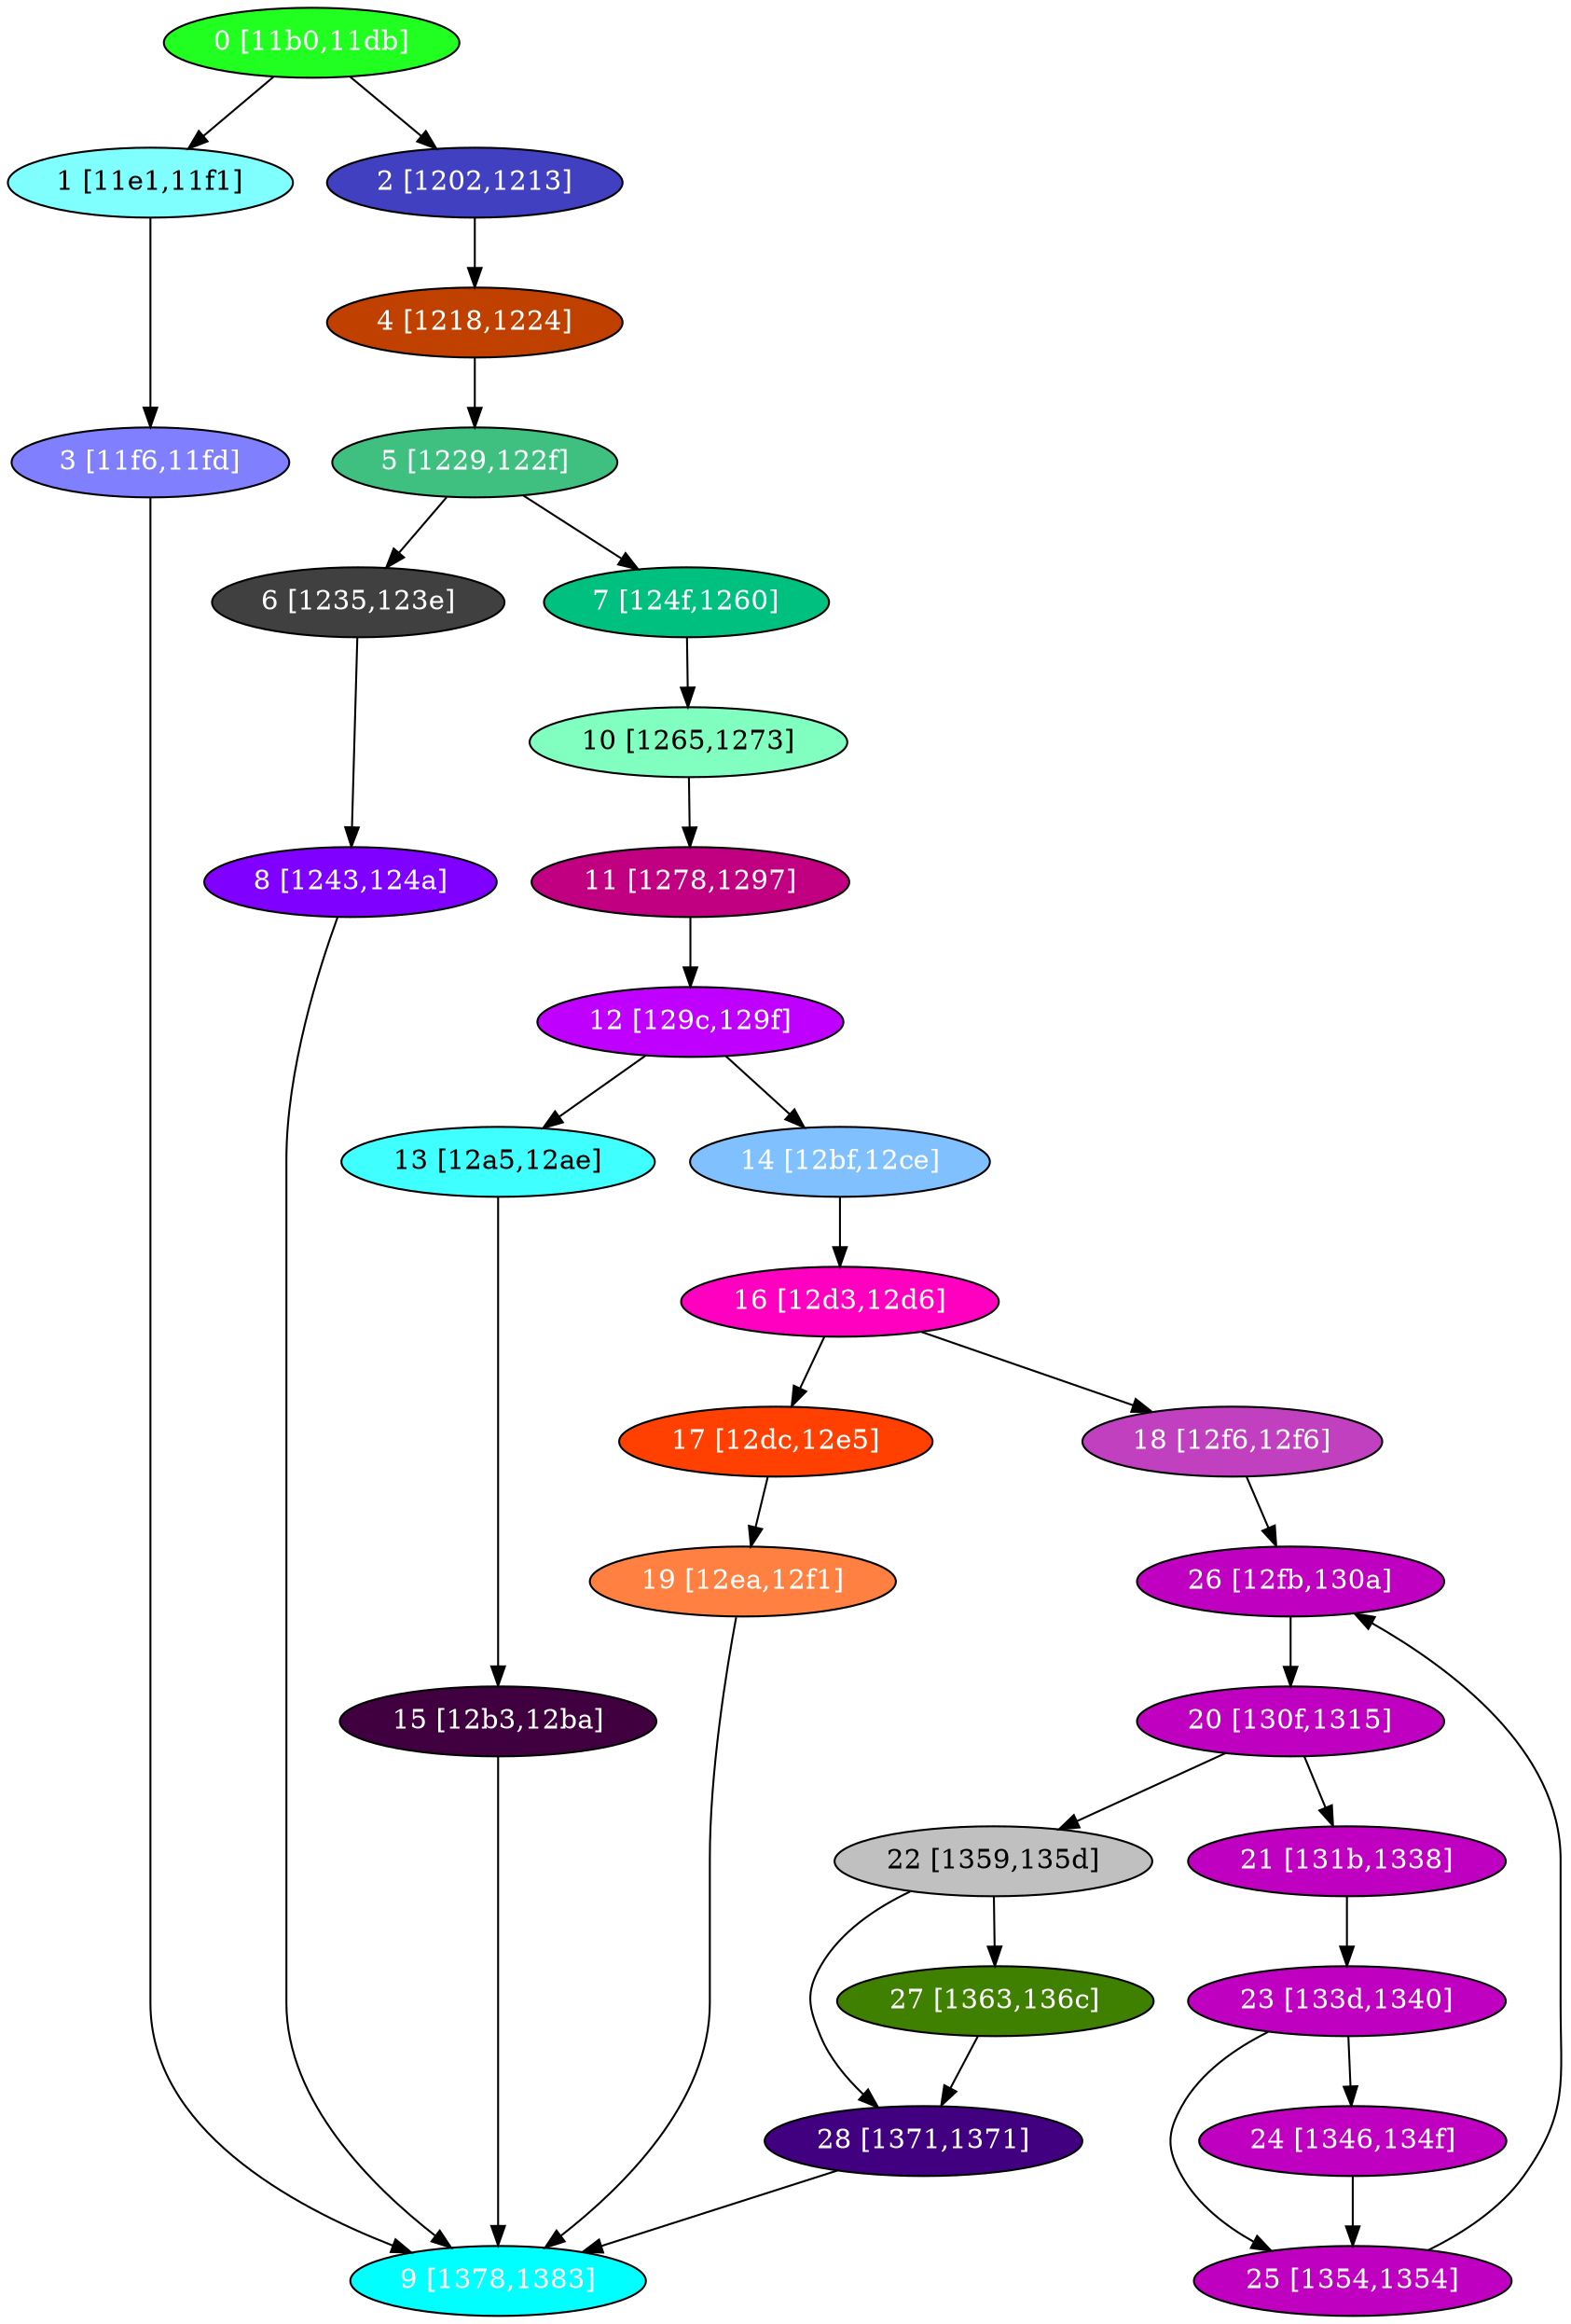 diGraph client{
	client_0  [style=filled fillcolor="#20FF20" fontcolor="#ffffff" shape=oval label="0 [11b0,11db]"]
	client_1  [style=filled fillcolor="#80FFFF" fontcolor="#000000" shape=oval label="1 [11e1,11f1]"]
	client_2  [style=filled fillcolor="#4040C0" fontcolor="#ffffff" shape=oval label="2 [1202,1213]"]
	client_3  [style=filled fillcolor="#8080FF" fontcolor="#ffffff" shape=oval label="3 [11f6,11fd]"]
	client_4  [style=filled fillcolor="#C04000" fontcolor="#ffffff" shape=oval label="4 [1218,1224]"]
	client_5  [style=filled fillcolor="#40C080" fontcolor="#ffffff" shape=oval label="5 [1229,122f]"]
	client_6  [style=filled fillcolor="#404040" fontcolor="#ffffff" shape=oval label="6 [1235,123e]"]
	client_7  [style=filled fillcolor="#00C080" fontcolor="#ffffff" shape=oval label="7 [124f,1260]"]
	client_8  [style=filled fillcolor="#8000FF" fontcolor="#ffffff" shape=oval label="8 [1243,124a]"]
	client_9  [style=filled fillcolor="#00FFFF" fontcolor="#ffffff" shape=oval label="9 [1378,1383]"]
	client_a  [style=filled fillcolor="#80FFC0" fontcolor="#000000" shape=oval label="10 [1265,1273]"]
	client_b  [style=filled fillcolor="#C00080" fontcolor="#ffffff" shape=oval label="11 [1278,1297]"]
	client_c  [style=filled fillcolor="#C000FF" fontcolor="#ffffff" shape=oval label="12 [129c,129f]"]
	client_d  [style=filled fillcolor="#40FFFF" fontcolor="#000000" shape=oval label="13 [12a5,12ae]"]
	client_e  [style=filled fillcolor="#80C0FF" fontcolor="#ffffff" shape=oval label="14 [12bf,12ce]"]
	client_f  [style=filled fillcolor="#400040" fontcolor="#ffffff" shape=oval label="15 [12b3,12ba]"]
	client_10  [style=filled fillcolor="#FF00C0" fontcolor="#ffffff" shape=oval label="16 [12d3,12d6]"]
	client_11  [style=filled fillcolor="#FF4000" fontcolor="#ffffff" shape=oval label="17 [12dc,12e5]"]
	client_12  [style=filled fillcolor="#C040C0" fontcolor="#ffffff" shape=oval label="18 [12f6,12f6]"]
	client_13  [style=filled fillcolor="#FF8040" fontcolor="#ffffff" shape=oval label="19 [12ea,12f1]"]
	client_14  [style=filled fillcolor="#C000C0" fontcolor="#ffffff" shape=oval label="20 [130f,1315]"]
	client_15  [style=filled fillcolor="#C000C0" fontcolor="#ffffff" shape=oval label="21 [131b,1338]"]
	client_16  [style=filled fillcolor="#C0C0C0" fontcolor="#000000" shape=oval label="22 [1359,135d]"]
	client_17  [style=filled fillcolor="#C000C0" fontcolor="#ffffff" shape=oval label="23 [133d,1340]"]
	client_18  [style=filled fillcolor="#C000C0" fontcolor="#ffffff" shape=oval label="24 [1346,134f]"]
	client_19  [style=filled fillcolor="#C000C0" fontcolor="#ffffff" shape=oval label="25 [1354,1354]"]
	client_1a  [style=filled fillcolor="#C000C0" fontcolor="#ffffff" shape=oval label="26 [12fb,130a]"]
	client_1b  [style=filled fillcolor="#408000" fontcolor="#ffffff" shape=oval label="27 [1363,136c]"]
	client_1c  [style=filled fillcolor="#400080" fontcolor="#ffffff" shape=oval label="28 [1371,1371]"]

	client_0 -> client_1
	client_0 -> client_2
	client_1 -> client_3
	client_2 -> client_4
	client_3 -> client_9
	client_4 -> client_5
	client_5 -> client_6
	client_5 -> client_7
	client_6 -> client_8
	client_7 -> client_a
	client_8 -> client_9
	client_a -> client_b
	client_b -> client_c
	client_c -> client_d
	client_c -> client_e
	client_d -> client_f
	client_e -> client_10
	client_f -> client_9
	client_10 -> client_11
	client_10 -> client_12
	client_11 -> client_13
	client_12 -> client_1a
	client_13 -> client_9
	client_14 -> client_15
	client_14 -> client_16
	client_15 -> client_17
	client_16 -> client_1b
	client_16 -> client_1c
	client_17 -> client_18
	client_17 -> client_19
	client_18 -> client_19
	client_19 -> client_1a
	client_1a -> client_14
	client_1b -> client_1c
	client_1c -> client_9
}